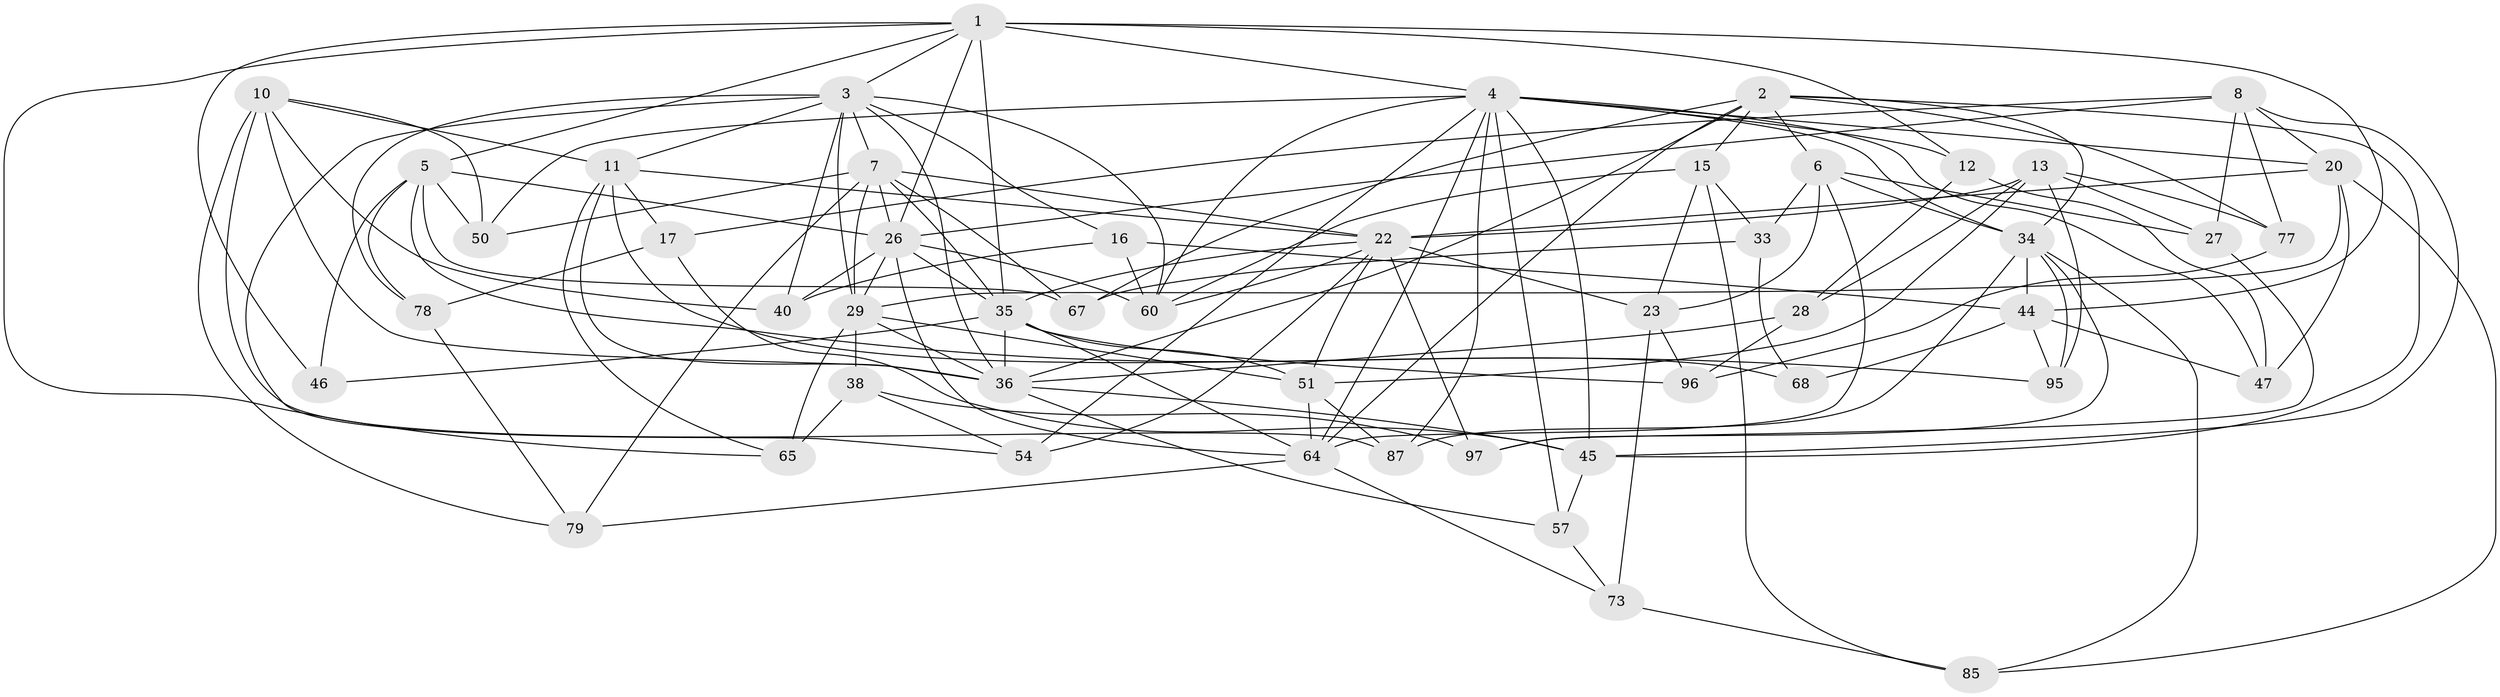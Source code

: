// original degree distribution, {4: 1.0}
// Generated by graph-tools (version 1.1) at 2025/20/03/04/25 18:20:39]
// undirected, 50 vertices, 142 edges
graph export_dot {
graph [start="1"]
  node [color=gray90,style=filled];
  1 [super="+80+81"];
  2 [super="+19+21"];
  3 [super="+18+42"];
  4 [super="+9+24"];
  5 [super="+25"];
  6 [super="+48"];
  7 [super="+49"];
  8 [super="+61"];
  10 [super="+88"];
  11 [super="+93+32"];
  12;
  13 [super="+14"];
  15 [super="+59"];
  16;
  17;
  20 [super="+53"];
  22 [super="+41+98+66"];
  23 [super="+55"];
  26 [super="+74+82"];
  27;
  28;
  29 [super="+30+76"];
  33;
  34 [super="+86+75+56"];
  35 [super="+37+63"];
  36 [super="+58+39"];
  38;
  40;
  44 [super="+94"];
  45 [super="+90"];
  46;
  47;
  50;
  51 [super="+72"];
  54;
  57;
  60 [super="+70"];
  64 [super="+83"];
  65 [super="+91"];
  67;
  68;
  73;
  77;
  78;
  79;
  85;
  87;
  95;
  96;
  97;
  1 -- 12;
  1 -- 46;
  1 -- 44;
  1 -- 5;
  1 -- 65 [weight=2];
  1 -- 4;
  1 -- 35;
  1 -- 3;
  1 -- 26;
  2 -- 15;
  2 -- 34;
  2 -- 64;
  2 -- 67;
  2 -- 77;
  2 -- 45;
  2 -- 6;
  2 -- 36;
  3 -- 16;
  3 -- 11;
  3 -- 36 [weight=2];
  3 -- 54;
  3 -- 60;
  3 -- 40;
  3 -- 78;
  3 -- 7;
  3 -- 29 [weight=2];
  4 -- 47;
  4 -- 54;
  4 -- 50;
  4 -- 20;
  4 -- 12;
  4 -- 87;
  4 -- 57;
  4 -- 60;
  4 -- 45;
  4 -- 64;
  4 -- 34;
  5 -- 50;
  5 -- 67;
  5 -- 46;
  5 -- 26 [weight=2];
  5 -- 78;
  5 -- 95;
  6 -- 33;
  6 -- 27;
  6 -- 64;
  6 -- 34;
  6 -- 23;
  7 -- 50;
  7 -- 26;
  7 -- 35;
  7 -- 67;
  7 -- 22;
  7 -- 29;
  7 -- 79;
  8 -- 27;
  8 -- 77;
  8 -- 17;
  8 -- 45;
  8 -- 20;
  8 -- 26;
  10 -- 40;
  10 -- 87;
  10 -- 36;
  10 -- 11;
  10 -- 50;
  10 -- 79;
  11 -- 17;
  11 -- 68 [weight=2];
  11 -- 65;
  11 -- 22;
  11 -- 36;
  12 -- 28;
  12 -- 47;
  13 -- 28;
  13 -- 77;
  13 -- 22;
  13 -- 27;
  13 -- 51;
  13 -- 95;
  15 -- 33;
  15 -- 23 [weight=2];
  15 -- 85;
  15 -- 60;
  16 -- 40;
  16 -- 44;
  16 -- 60;
  17 -- 78;
  17 -- 45;
  20 -- 47;
  20 -- 22;
  20 -- 85;
  20 -- 29;
  22 -- 51;
  22 -- 97;
  22 -- 54;
  22 -- 23;
  22 -- 35;
  22 -- 60;
  23 -- 96;
  23 -- 73;
  26 -- 35;
  26 -- 29;
  26 -- 64;
  26 -- 40;
  26 -- 60;
  27 -- 97;
  28 -- 96;
  28 -- 36;
  29 -- 65 [weight=2];
  29 -- 38;
  29 -- 36;
  29 -- 51;
  33 -- 68;
  33 -- 67;
  34 -- 85;
  34 -- 87;
  34 -- 95;
  34 -- 97;
  34 -- 44;
  35 -- 46 [weight=2];
  35 -- 51;
  35 -- 36;
  35 -- 96;
  35 -- 64;
  36 -- 45;
  36 -- 57;
  38 -- 54;
  38 -- 97;
  38 -- 65;
  44 -- 68;
  44 -- 95;
  44 -- 47;
  45 -- 57;
  51 -- 87;
  51 -- 64;
  57 -- 73;
  64 -- 79;
  64 -- 73;
  73 -- 85;
  77 -- 96;
  78 -- 79;
}
